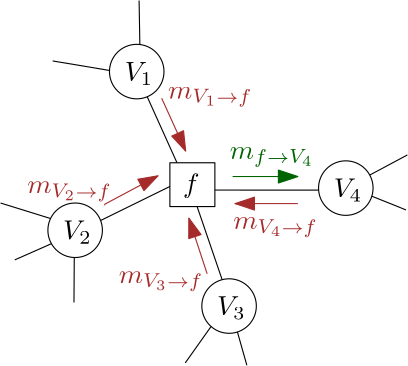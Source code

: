 <?xml version="1.0"?>
<!DOCTYPE ipe SYSTEM "ipe.dtd">
<ipe version="70005" creator="Ipe 7.1.4">
<info created="D:20141203163822" modified="D:20141204100753"/>
<ipestyle name="basic">
<symbol name="arrow/arc(spx)">
<path stroke="sym-stroke" fill="sym-stroke" pen="sym-pen">
0 0 m
-1 0.333 l
-1 -0.333 l
h
</path>
</symbol>
<symbol name="arrow/farc(spx)">
<path stroke="sym-stroke" fill="white" pen="sym-pen">
0 0 m
-1 0.333 l
-1 -0.333 l
h
</path>
</symbol>
<symbol name="mark/circle(sx)" transformations="translations">
<path fill="sym-stroke">
0.6 0 0 0.6 0 0 e
0.4 0 0 0.4 0 0 e
</path>
</symbol>
<symbol name="mark/disk(sx)" transformations="translations">
<path fill="sym-stroke">
0.6 0 0 0.6 0 0 e
</path>
</symbol>
<symbol name="mark/fdisk(sfx)" transformations="translations">
<group>
<path fill="sym-fill">
0.5 0 0 0.5 0 0 e
</path>
<path fill="sym-stroke" fillrule="eofill">
0.6 0 0 0.6 0 0 e
0.4 0 0 0.4 0 0 e
</path>
</group>
</symbol>
<symbol name="mark/box(sx)" transformations="translations">
<path fill="sym-stroke" fillrule="eofill">
-0.6 -0.6 m
0.6 -0.6 l
0.6 0.6 l
-0.6 0.6 l
h
-0.4 -0.4 m
0.4 -0.4 l
0.4 0.4 l
-0.4 0.4 l
h
</path>
</symbol>
<symbol name="mark/square(sx)" transformations="translations">
<path fill="sym-stroke">
-0.6 -0.6 m
0.6 -0.6 l
0.6 0.6 l
-0.6 0.6 l
h
</path>
</symbol>
<symbol name="mark/fsquare(sfx)" transformations="translations">
<group>
<path fill="sym-fill">
-0.5 -0.5 m
0.5 -0.5 l
0.5 0.5 l
-0.5 0.5 l
h
</path>
<path fill="sym-stroke" fillrule="eofill">
-0.6 -0.6 m
0.6 -0.6 l
0.6 0.6 l
-0.6 0.6 l
h
-0.4 -0.4 m
0.4 -0.4 l
0.4 0.4 l
-0.4 0.4 l
h
</path>
</group>
</symbol>
<symbol name="mark/cross(sx)" transformations="translations">
<group>
<path fill="sym-stroke">
-0.43 -0.57 m
0.57 0.43 l
0.43 0.57 l
-0.57 -0.43 l
h
</path>
<path fill="sym-stroke">
-0.43 0.57 m
0.57 -0.43 l
0.43 -0.57 l
-0.57 0.43 l
h
</path>
</group>
</symbol>
<symbol name="arrow/fnormal(spx)">
<path stroke="sym-stroke" fill="white" pen="sym-pen">
0 0 m
-1 0.333 l
-1 -0.333 l
h
</path>
</symbol>
<symbol name="arrow/pointed(spx)">
<path stroke="sym-stroke" fill="sym-stroke" pen="sym-pen">
0 0 m
-1 0.333 l
-0.8 0 l
-1 -0.333 l
h
</path>
</symbol>
<symbol name="arrow/fpointed(spx)">
<path stroke="sym-stroke" fill="white" pen="sym-pen">
0 0 m
-1 0.333 l
-0.8 0 l
-1 -0.333 l
h
</path>
</symbol>
<symbol name="arrow/linear(spx)">
<path stroke="sym-stroke" pen="sym-pen">
-1 0.333 m
0 0 l
-1 -0.333 l
</path>
</symbol>
<symbol name="arrow/fdouble(spx)">
<path stroke="sym-stroke" fill="white" pen="sym-pen">
0 0 m
-1 0.333 l
-1 -0.333 l
h
-1 0 m
-2 0.333 l
-2 -0.333 l
h
</path>
</symbol>
<symbol name="arrow/double(spx)">
<path stroke="sym-stroke" fill="sym-stroke" pen="sym-pen">
0 0 m
-1 0.333 l
-1 -0.333 l
h
-1 0 m
-2 0.333 l
-2 -0.333 l
h
</path>
</symbol>
<pen name="heavier" value="0.8"/>
<pen name="fat" value="1.2"/>
<pen name="ultrafat" value="2"/>
<symbolsize name="large" value="5"/>
<symbolsize name="small" value="2"/>
<symbolsize name="tiny" value="1.1"/>
<arrowsize name="large" value="10"/>
<arrowsize name="small" value="5"/>
<arrowsize name="tiny" value="3"/>
<color name="red" value="1 0 0"/>
<color name="green" value="0 1 0"/>
<color name="blue" value="0 0 1"/>
<color name="yellow" value="1 1 0"/>
<color name="orange" value="1 0.647 0"/>
<color name="gold" value="1 0.843 0"/>
<color name="purple" value="0.627 0.125 0.941"/>
<color name="gray" value="0.745"/>
<color name="brown" value="0.647 0.165 0.165"/>
<color name="navy" value="0 0 0.502"/>
<color name="pink" value="1 0.753 0.796"/>
<color name="seagreen" value="0.18 0.545 0.341"/>
<color name="turquoise" value="0.251 0.878 0.816"/>
<color name="violet" value="0.933 0.51 0.933"/>
<color name="darkblue" value="0 0 0.545"/>
<color name="darkcyan" value="0 0.545 0.545"/>
<color name="darkgray" value="0.663"/>
<color name="darkgreen" value="0 0.392 0"/>
<color name="darkmagenta" value="0.545 0 0.545"/>
<color name="darkorange" value="1 0.549 0"/>
<color name="darkred" value="0.545 0 0"/>
<color name="lightblue" value="0.678 0.847 0.902"/>
<color name="lightcyan" value="0.878 1 1"/>
<color name="lightgray" value="0.827"/>
<color name="lightgreen" value="0.565 0.933 0.565"/>
<color name="lightyellow" value="1 1 0.878"/>
<dashstyle name="dashed" value="[4] 0"/>
<dashstyle name="dotted" value="[1 3] 0"/>
<dashstyle name="dash dotted" value="[4 2 1 2] 0"/>
<dashstyle name="dash dot dotted" value="[4 2 1 2 1 2] 0"/>
<textsize name="large" value="\large"/>
<textsize name="Large" value="\Large"/>
<textsize name="LARGE" value="\LARGE"/>
<textsize name="huge" value="\huge"/>
<textsize name="Huge" value="\Huge"/>
<textsize name="small" value="\small"/>
<textsize name="footnote" value="\footnotesize"/>
<textsize name="tiny" value="\tiny"/>
<textstyle name="center" begin="\begin{center}" end="\end{center}"/>
<textstyle name="itemize" begin="\begin{itemize}" end="\end{itemize}"/>
<textstyle name="item" begin="\begin{itemize}\item{}" end="\end{itemize}"/>
<gridsize name="4 pts" value="4"/>
<gridsize name="8 pts (~3 mm)" value="8"/>
<gridsize name="16 pts (~6 mm)" value="16"/>
<gridsize name="32 pts (~12 mm)" value="32"/>
<gridsize name="10 pts (~3.5 mm)" value="10"/>
<gridsize name="20 pts (~7 mm)" value="20"/>
<gridsize name="14 pts (~5 mm)" value="14"/>
<gridsize name="28 pts (~10 mm)" value="28"/>
<gridsize name="56 pts (~20 mm)" value="56"/>
<anglesize name="90 deg" value="90"/>
<anglesize name="60 deg" value="60"/>
<anglesize name="45 deg" value="45"/>
<anglesize name="30 deg" value="30"/>
<anglesize name="22.5 deg" value="22.5"/>
<tiling name="falling" angle="-60" step="4" width="1"/>
<tiling name="rising" angle="30" step="4" width="1"/>
</ipestyle>
<page>
<layer name="alpha"/>
<view layers="alpha" active="alpha"/>
<text layer="alpha" matrix="1 0 0 1 9.37802 39.0188" transformations="translations" pos="128 672" stroke="black" type="label" width="10.281" height="6.812" depth="1.49" valign="baseline">$V_1$</text>
<path matrix="1 0 0 1 12.7882 9.80429" stroke="black">
9.81355 0 0 9.81355 128.939 704.569 e
</path>
<text matrix="1 0 0 1 1.70509 2.98391" transformations="translations" pos="156.647 667.909" stroke="black" type="label" width="5.95" height="6.926" depth="1.93" valign="baseline">$f$</text>
<path matrix="1 0 0 1 1.70509 2.98391" stroke="black">
151.958 678.566 m
151.958 662.794 l
168.156 662.794 l
168.156 678.566 l
h
</path>
<path matrix="1 0 0 1 12.7882 9.80429" stroke="black">
119.134 704.977 m
98.6739 708.405 l
</path>
<path matrix="1 0 0 1 12.7882 9.80429" stroke="black">
130.064 714.318 m
129.792 730.145 l
</path>
<text matrix="1 0 0 1 -12.7886 -18.1016" transformations="translations" pos="128 672" stroke="black" type="label" width="10.281" height="6.812" depth="1.49" valign="baseline">$V_2$</text>
<path matrix="1 0 0 1 -9.37839 -47.3161" stroke="black">
9.81355 0 0 9.81355 128.939 704.569 e
</path>
<text matrix="1 0 0 1 42.627 -45.3831" transformations="translations" pos="128 672" stroke="black" type="label" width="10.281" height="6.812" depth="1.49" valign="baseline">$V_3$</text>
<path matrix="1 0 0 1 46.0372 -74.5976" stroke="black">
9.81355 0 0 9.81355 128.939 704.569 e
</path>
<text matrix="1 0 0 1 84.6469 -2.92026" transformations="translations" pos="128 672" stroke="black" type="label" width="10.281" height="6.812" depth="1.49" valign="baseline">$V_4$</text>
<path matrix="1 0 0 1 88.0571 -32.1348" stroke="black">
9.81355 0 0 9.81355 128.939 704.569 e
</path>
<path stroke="black">
128.72 660.775 m
153.663 673.025 l
</path>
<path stroke="black">
163.467 665.778 m
172.479 639.462 l
</path>
<path stroke="black">
110.7 661.472 m
92.7061 667.057 l
</path>
<path stroke="black">
111.018 652.423 m
97.8214 646.596 l
</path>
<path stroke="black">
119.245 647.444 m
119.135 631.25 l
</path>
<path stroke="black">
168.484 622.612 m
159.205 609.51 l
</path>
<path stroke="black">
177.98 620.629 m
181.371 608.657 l
</path>
<path matrix="1 0 0 1 13.4597 -21.4782" stroke="black">
212.152 698.611 m
225.703 705.848 l
</path>
<text matrix="1 0 0 1 -17.6763 25.2554" transformations="translations" pos="192.88 657.679" stroke="darkgreen" type="label" width="30.447" height="4.29" depth="2.85" valign="baseline">$m_{f\rightarrow V_4}$</text>
<path matrix="1 0 0 1 -44.7585 -5.54168" stroke="brown" arrow="normal/normal">
174.977 671.746 m
174.977 672.172 l
194.159 682.403 l
</path>
<text matrix="1 0 0 1 -90.5624 12.8755" transformations="translations" pos="192.88 657.679" stroke="brown" type="label" width="30.447" height="4.29" depth="2.85" valign="baseline">$m_{V_2 \rightarrow f}$</text>
<path stroke="black">
145.502 705.314 m
156.221 681.55 l
</path>
<path matrix="1 0 0 1 -2.00886 -0.0705356" stroke="brown" arrow="normal/normal">
169.085 641.656 m
162.498 661.703 l
</path>
<text matrix="1 0 0 1 -57.6289 -19.4852" transformations="translations" pos="192.88 657.679" stroke="brown" type="label" width="30.447" height="4.29" depth="2.85" valign="baseline">$m_{V_3 \rightarrow f}$</text>
<path matrix="1.16 0 0 1.10714 -25.4957 -73.4741" stroke="brown" arrow="normal/normal">
151.902 702.941 m
159.348 685.758 l
</path>
<text matrix="1 0 0 1 -39.8735 46.9541" transformations="translations" pos="192.88 657.679" stroke="brown" type="label" width="30.447" height="4.29" depth="2.85" valign="baseline">$m_{V_1 \rightarrow f}$</text>
<text matrix="1 0 0 1 -16.3907 -0.0110782" transformations="translations" pos="192.88 657.679" stroke="brown" type="label" width="30.447" height="4.29" depth="2.85" valign="baseline">$m_{V_4 \rightarrow f}$</text>
<path matrix="1 0 0 1 4.29564 -9.73677" stroke="brown" arrow="normal/normal">
195.431 676.594 m
172.808 676.594 l
</path>
<path matrix="1 0 0 1 2.86376 0" stroke="darkgreen" arrow="normal/normal">
173.38 676.594 m
196.863 676.594 l
</path>
<path stroke="black">
207.21 671.707 m
169.862 671.726 l
</path>
<path stroke="black">
226.363 669.506 m
238.674 664.567 l
</path>
</page>
</ipe>
